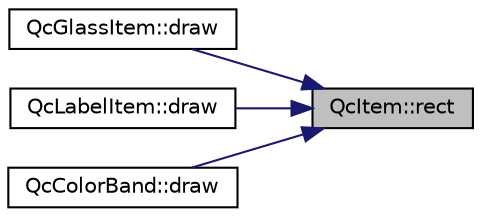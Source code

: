 digraph "QcItem::rect"
{
 // LATEX_PDF_SIZE
  edge [fontname="Helvetica",fontsize="10",labelfontname="Helvetica",labelfontsize="10"];
  node [fontname="Helvetica",fontsize="10",shape=record];
  rankdir="RL";
  Node1 [label="QcItem::rect",height=0.2,width=0.4,color="black", fillcolor="grey75", style="filled", fontcolor="black",tooltip=" "];
  Node1 -> Node2 [dir="back",color="midnightblue",fontsize="10",style="solid",fontname="Helvetica"];
  Node2 [label="QcGlassItem::draw",height=0.2,width=0.4,color="black", fillcolor="white", style="filled",URL="$db/d1e/a01126.html#aac063de2d7e99ad1685c03e78a6642e0",tooltip=" "];
  Node1 -> Node3 [dir="back",color="midnightblue",fontsize="10",style="solid",fontname="Helvetica"];
  Node3 [label="QcLabelItem::draw",height=0.2,width=0.4,color="black", fillcolor="white", style="filled",URL="$d0/d61/a01130.html#a77e9ac62ffee29b7ff40f4eed5a0b34e",tooltip=" "];
  Node1 -> Node4 [dir="back",color="midnightblue",fontsize="10",style="solid",fontname="Helvetica"];
  Node4 [label="QcColorBand::draw",height=0.2,width=0.4,color="black", fillcolor="white", style="filled",URL="$d0/d39/a01138.html#a3e797b84f087007636fc85fc8c1185b0",tooltip=" "];
}
